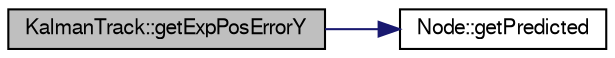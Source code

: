 digraph "KalmanTrack::getExpPosErrorY"
{
  bgcolor="transparent";
  edge [fontname="FreeSans",fontsize="10",labelfontname="FreeSans",labelfontsize="10"];
  node [fontname="FreeSans",fontsize="10",shape=record];
  rankdir="LR";
  Node1 [label="KalmanTrack::getExpPosErrorY",height=0.2,width=0.4,color="black", fillcolor="grey75", style="filled" fontcolor="black"];
  Node1 -> Node2 [color="midnightblue",fontsize="10",style="solid",fontname="FreeSans"];
  Node2 [label="Node::getPredicted",height=0.2,width=0.4,color="black",URL="$df/dd0/classNode.html#a49001f3ff76ccd0091837d333f8698f8",tooltip="Gets. "];
}
